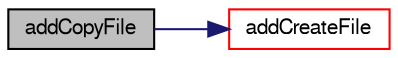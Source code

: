 digraph "addCopyFile"
{
  bgcolor="transparent";
  edge [fontname="FreeSans",fontsize="10",labelfontname="FreeSans",labelfontsize="10"];
  node [fontname="FreeSans",fontsize="10",shape=record];
  rankdir="LR";
  Node752 [label="addCopyFile",height=0.2,width=0.4,color="black", fillcolor="grey75", style="filled", fontcolor="black"];
  Node752 -> Node753 [color="midnightblue",fontsize="10",style="solid",fontname="FreeSans"];
  Node753 [label="addCreateFile",height=0.2,width=0.4,color="red",URL="$a26070.html#a6d270b8740a9f41b1b6dfb91cdc6c4bd",tooltip="Add a file to create with its contents. Will not be filtered. "];
}
